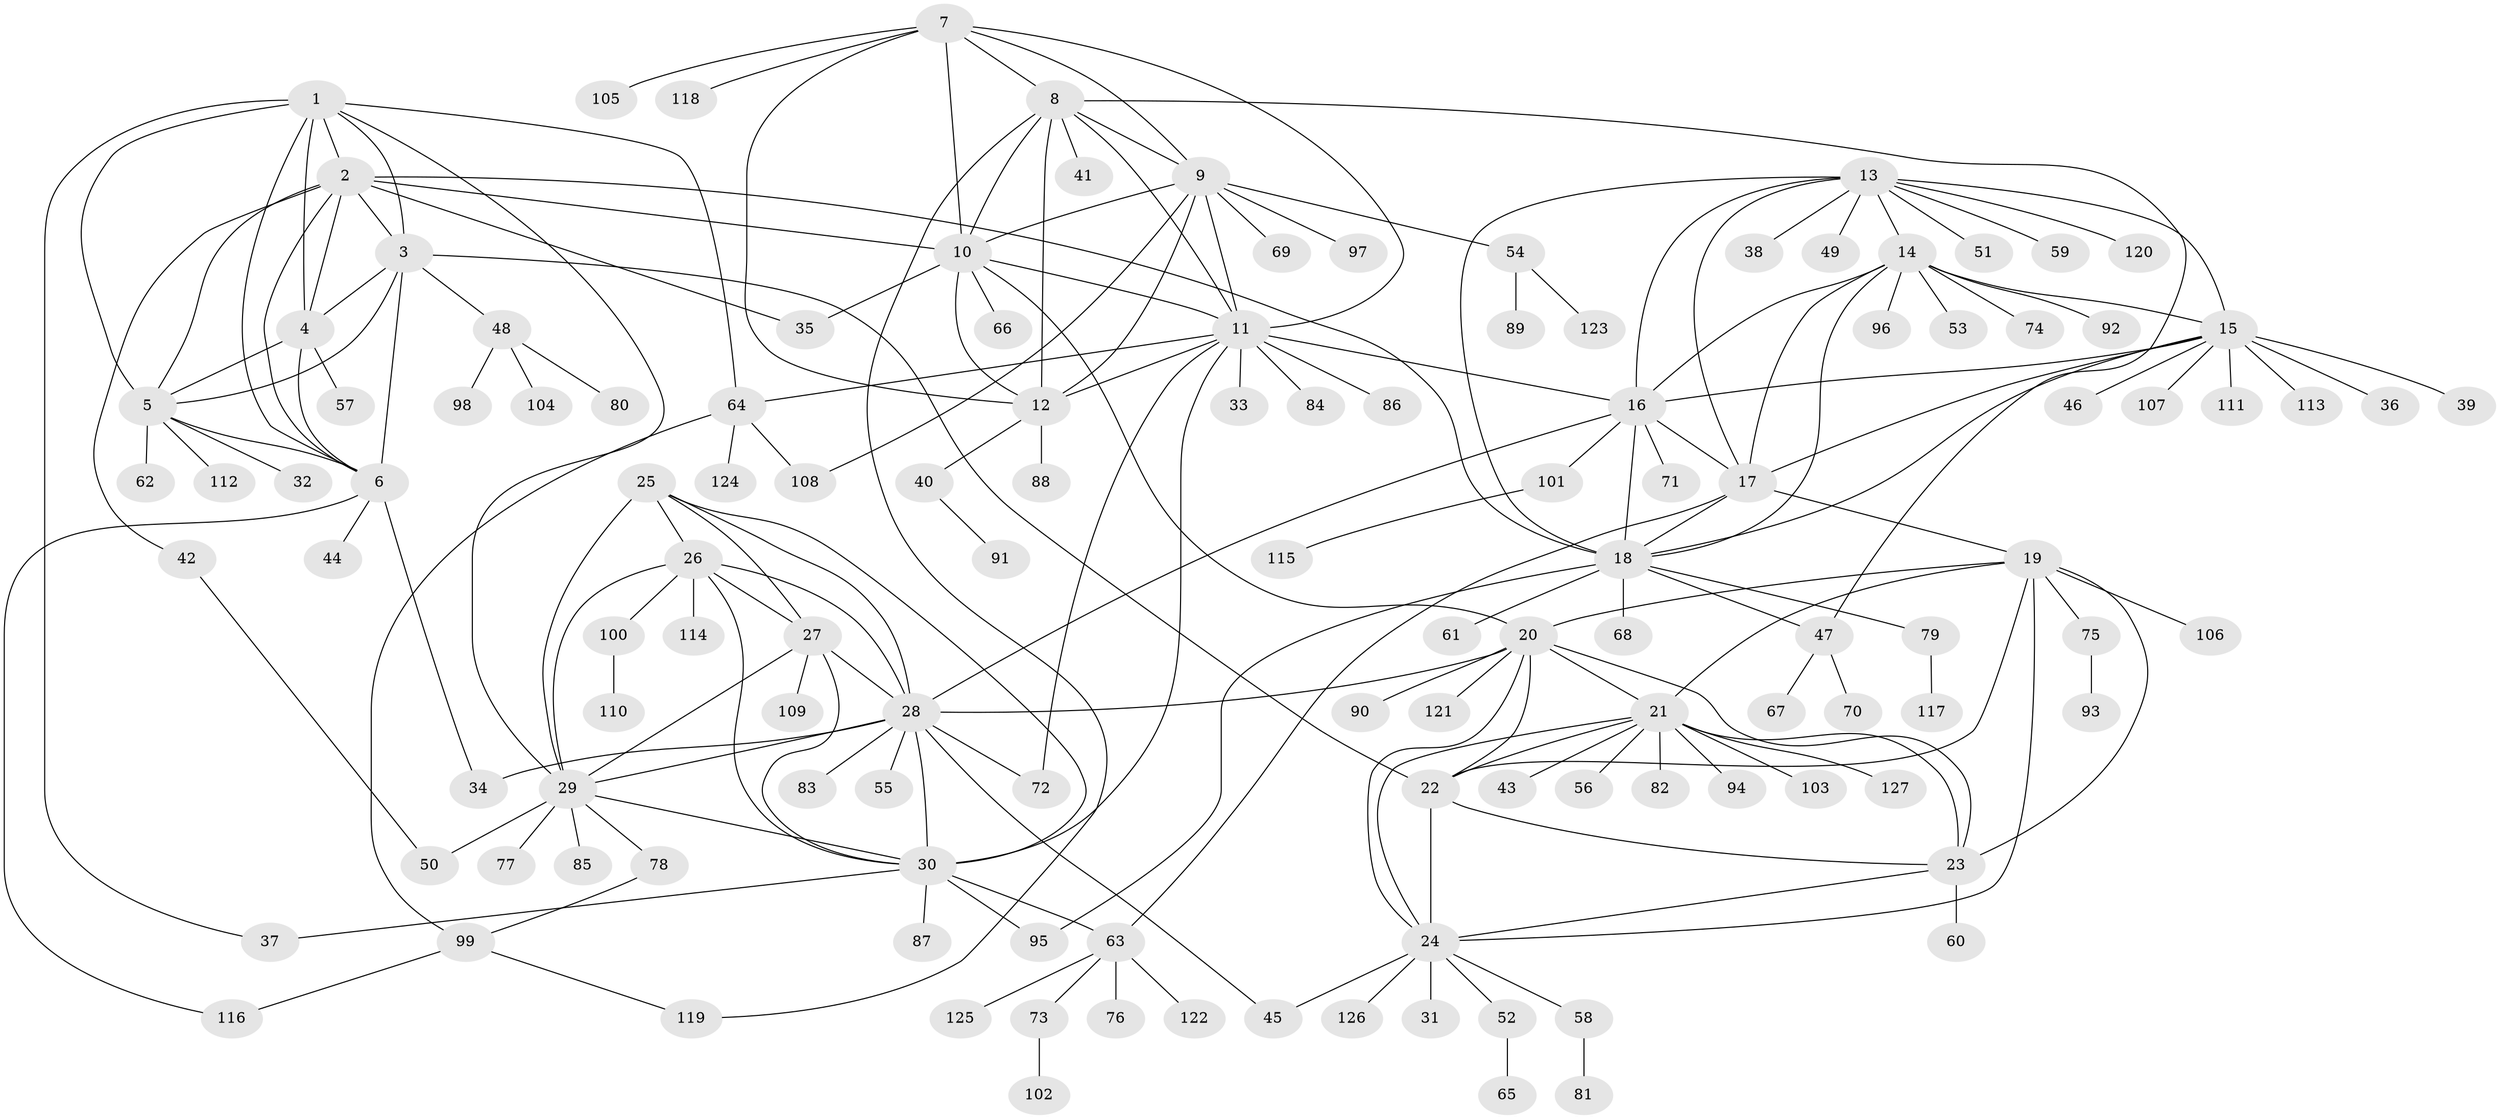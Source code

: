 // coarse degree distribution, {7: 0.05, 6: 0.02, 8: 0.04, 9: 0.02, 14: 0.03, 5: 0.02, 10: 0.03, 4: 0.02, 3: 0.03, 1: 0.6, 2: 0.14}
// Generated by graph-tools (version 1.1) at 2025/24/03/03/25 07:24:13]
// undirected, 127 vertices, 196 edges
graph export_dot {
graph [start="1"]
  node [color=gray90,style=filled];
  1;
  2;
  3;
  4;
  5;
  6;
  7;
  8;
  9;
  10;
  11;
  12;
  13;
  14;
  15;
  16;
  17;
  18;
  19;
  20;
  21;
  22;
  23;
  24;
  25;
  26;
  27;
  28;
  29;
  30;
  31;
  32;
  33;
  34;
  35;
  36;
  37;
  38;
  39;
  40;
  41;
  42;
  43;
  44;
  45;
  46;
  47;
  48;
  49;
  50;
  51;
  52;
  53;
  54;
  55;
  56;
  57;
  58;
  59;
  60;
  61;
  62;
  63;
  64;
  65;
  66;
  67;
  68;
  69;
  70;
  71;
  72;
  73;
  74;
  75;
  76;
  77;
  78;
  79;
  80;
  81;
  82;
  83;
  84;
  85;
  86;
  87;
  88;
  89;
  90;
  91;
  92;
  93;
  94;
  95;
  96;
  97;
  98;
  99;
  100;
  101;
  102;
  103;
  104;
  105;
  106;
  107;
  108;
  109;
  110;
  111;
  112;
  113;
  114;
  115;
  116;
  117;
  118;
  119;
  120;
  121;
  122;
  123;
  124;
  125;
  126;
  127;
  1 -- 2;
  1 -- 3;
  1 -- 4;
  1 -- 5;
  1 -- 6;
  1 -- 29;
  1 -- 37;
  1 -- 64;
  2 -- 3;
  2 -- 4;
  2 -- 5;
  2 -- 6;
  2 -- 10;
  2 -- 18;
  2 -- 35;
  2 -- 42;
  3 -- 4;
  3 -- 5;
  3 -- 6;
  3 -- 22;
  3 -- 48;
  4 -- 5;
  4 -- 6;
  4 -- 57;
  5 -- 6;
  5 -- 32;
  5 -- 62;
  5 -- 112;
  6 -- 34;
  6 -- 44;
  6 -- 116;
  7 -- 8;
  7 -- 9;
  7 -- 10;
  7 -- 11;
  7 -- 12;
  7 -- 105;
  7 -- 118;
  8 -- 9;
  8 -- 10;
  8 -- 11;
  8 -- 12;
  8 -- 41;
  8 -- 47;
  8 -- 119;
  9 -- 10;
  9 -- 11;
  9 -- 12;
  9 -- 54;
  9 -- 69;
  9 -- 97;
  9 -- 108;
  10 -- 11;
  10 -- 12;
  10 -- 20;
  10 -- 35;
  10 -- 66;
  11 -- 12;
  11 -- 16;
  11 -- 30;
  11 -- 33;
  11 -- 64;
  11 -- 72;
  11 -- 84;
  11 -- 86;
  12 -- 40;
  12 -- 88;
  13 -- 14;
  13 -- 15;
  13 -- 16;
  13 -- 17;
  13 -- 18;
  13 -- 38;
  13 -- 49;
  13 -- 51;
  13 -- 59;
  13 -- 120;
  14 -- 15;
  14 -- 16;
  14 -- 17;
  14 -- 18;
  14 -- 53;
  14 -- 74;
  14 -- 92;
  14 -- 96;
  15 -- 16;
  15 -- 17;
  15 -- 18;
  15 -- 36;
  15 -- 39;
  15 -- 46;
  15 -- 107;
  15 -- 111;
  15 -- 113;
  16 -- 17;
  16 -- 18;
  16 -- 28;
  16 -- 71;
  16 -- 101;
  17 -- 18;
  17 -- 19;
  17 -- 63;
  18 -- 47;
  18 -- 61;
  18 -- 68;
  18 -- 79;
  18 -- 95;
  19 -- 20;
  19 -- 21;
  19 -- 22;
  19 -- 23;
  19 -- 24;
  19 -- 75;
  19 -- 106;
  20 -- 21;
  20 -- 22;
  20 -- 23;
  20 -- 24;
  20 -- 28;
  20 -- 90;
  20 -- 121;
  21 -- 22;
  21 -- 23;
  21 -- 24;
  21 -- 43;
  21 -- 56;
  21 -- 82;
  21 -- 94;
  21 -- 103;
  21 -- 127;
  22 -- 23;
  22 -- 24;
  23 -- 24;
  23 -- 60;
  24 -- 31;
  24 -- 45;
  24 -- 52;
  24 -- 58;
  24 -- 126;
  25 -- 26;
  25 -- 27;
  25 -- 28;
  25 -- 29;
  25 -- 30;
  26 -- 27;
  26 -- 28;
  26 -- 29;
  26 -- 30;
  26 -- 100;
  26 -- 114;
  27 -- 28;
  27 -- 29;
  27 -- 30;
  27 -- 109;
  28 -- 29;
  28 -- 30;
  28 -- 34;
  28 -- 45;
  28 -- 55;
  28 -- 72;
  28 -- 83;
  29 -- 30;
  29 -- 50;
  29 -- 77;
  29 -- 78;
  29 -- 85;
  30 -- 37;
  30 -- 63;
  30 -- 87;
  30 -- 95;
  40 -- 91;
  42 -- 50;
  47 -- 67;
  47 -- 70;
  48 -- 80;
  48 -- 98;
  48 -- 104;
  52 -- 65;
  54 -- 89;
  54 -- 123;
  58 -- 81;
  63 -- 73;
  63 -- 76;
  63 -- 122;
  63 -- 125;
  64 -- 99;
  64 -- 108;
  64 -- 124;
  73 -- 102;
  75 -- 93;
  78 -- 99;
  79 -- 117;
  99 -- 116;
  99 -- 119;
  100 -- 110;
  101 -- 115;
}
